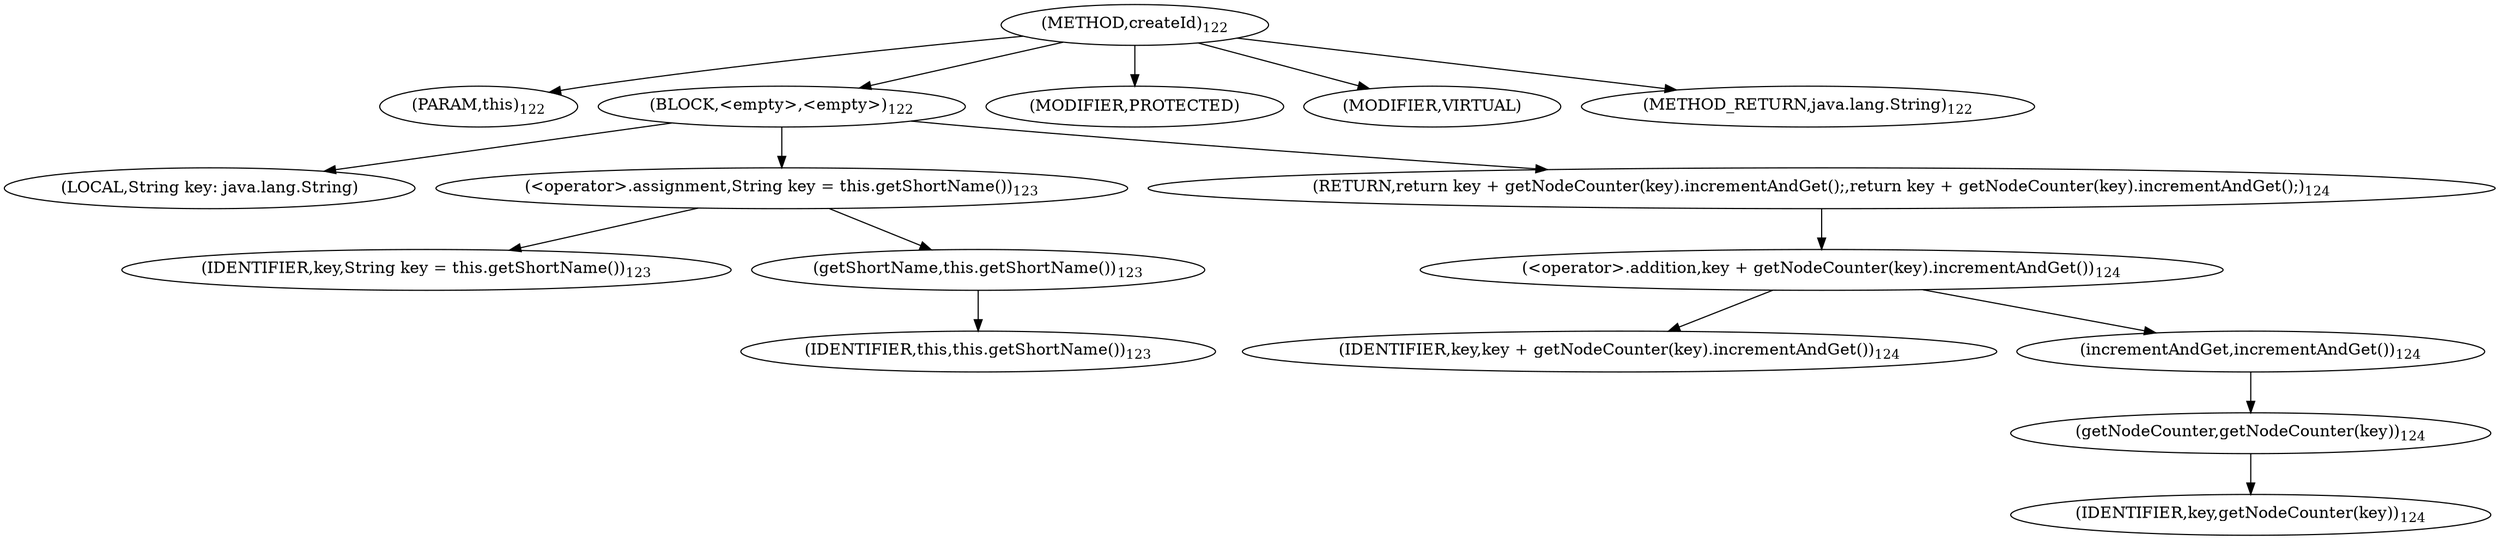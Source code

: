 digraph "createId" {  
"192" [label = <(METHOD,createId)<SUB>122</SUB>> ]
"22" [label = <(PARAM,this)<SUB>122</SUB>> ]
"193" [label = <(BLOCK,&lt;empty&gt;,&lt;empty&gt;)<SUB>122</SUB>> ]
"194" [label = <(LOCAL,String key: java.lang.String)> ]
"195" [label = <(&lt;operator&gt;.assignment,String key = this.getShortName())<SUB>123</SUB>> ]
"196" [label = <(IDENTIFIER,key,String key = this.getShortName())<SUB>123</SUB>> ]
"197" [label = <(getShortName,this.getShortName())<SUB>123</SUB>> ]
"21" [label = <(IDENTIFIER,this,this.getShortName())<SUB>123</SUB>> ]
"198" [label = <(RETURN,return key + getNodeCounter(key).incrementAndGet();,return key + getNodeCounter(key).incrementAndGet();)<SUB>124</SUB>> ]
"199" [label = <(&lt;operator&gt;.addition,key + getNodeCounter(key).incrementAndGet())<SUB>124</SUB>> ]
"200" [label = <(IDENTIFIER,key,key + getNodeCounter(key).incrementAndGet())<SUB>124</SUB>> ]
"201" [label = <(incrementAndGet,incrementAndGet())<SUB>124</SUB>> ]
"202" [label = <(getNodeCounter,getNodeCounter(key))<SUB>124</SUB>> ]
"203" [label = <(IDENTIFIER,key,getNodeCounter(key))<SUB>124</SUB>> ]
"204" [label = <(MODIFIER,PROTECTED)> ]
"205" [label = <(MODIFIER,VIRTUAL)> ]
"206" [label = <(METHOD_RETURN,java.lang.String)<SUB>122</SUB>> ]
  "192" -> "22" 
  "192" -> "193" 
  "192" -> "204" 
  "192" -> "205" 
  "192" -> "206" 
  "193" -> "194" 
  "193" -> "195" 
  "193" -> "198" 
  "195" -> "196" 
  "195" -> "197" 
  "197" -> "21" 
  "198" -> "199" 
  "199" -> "200" 
  "199" -> "201" 
  "201" -> "202" 
  "202" -> "203" 
}
